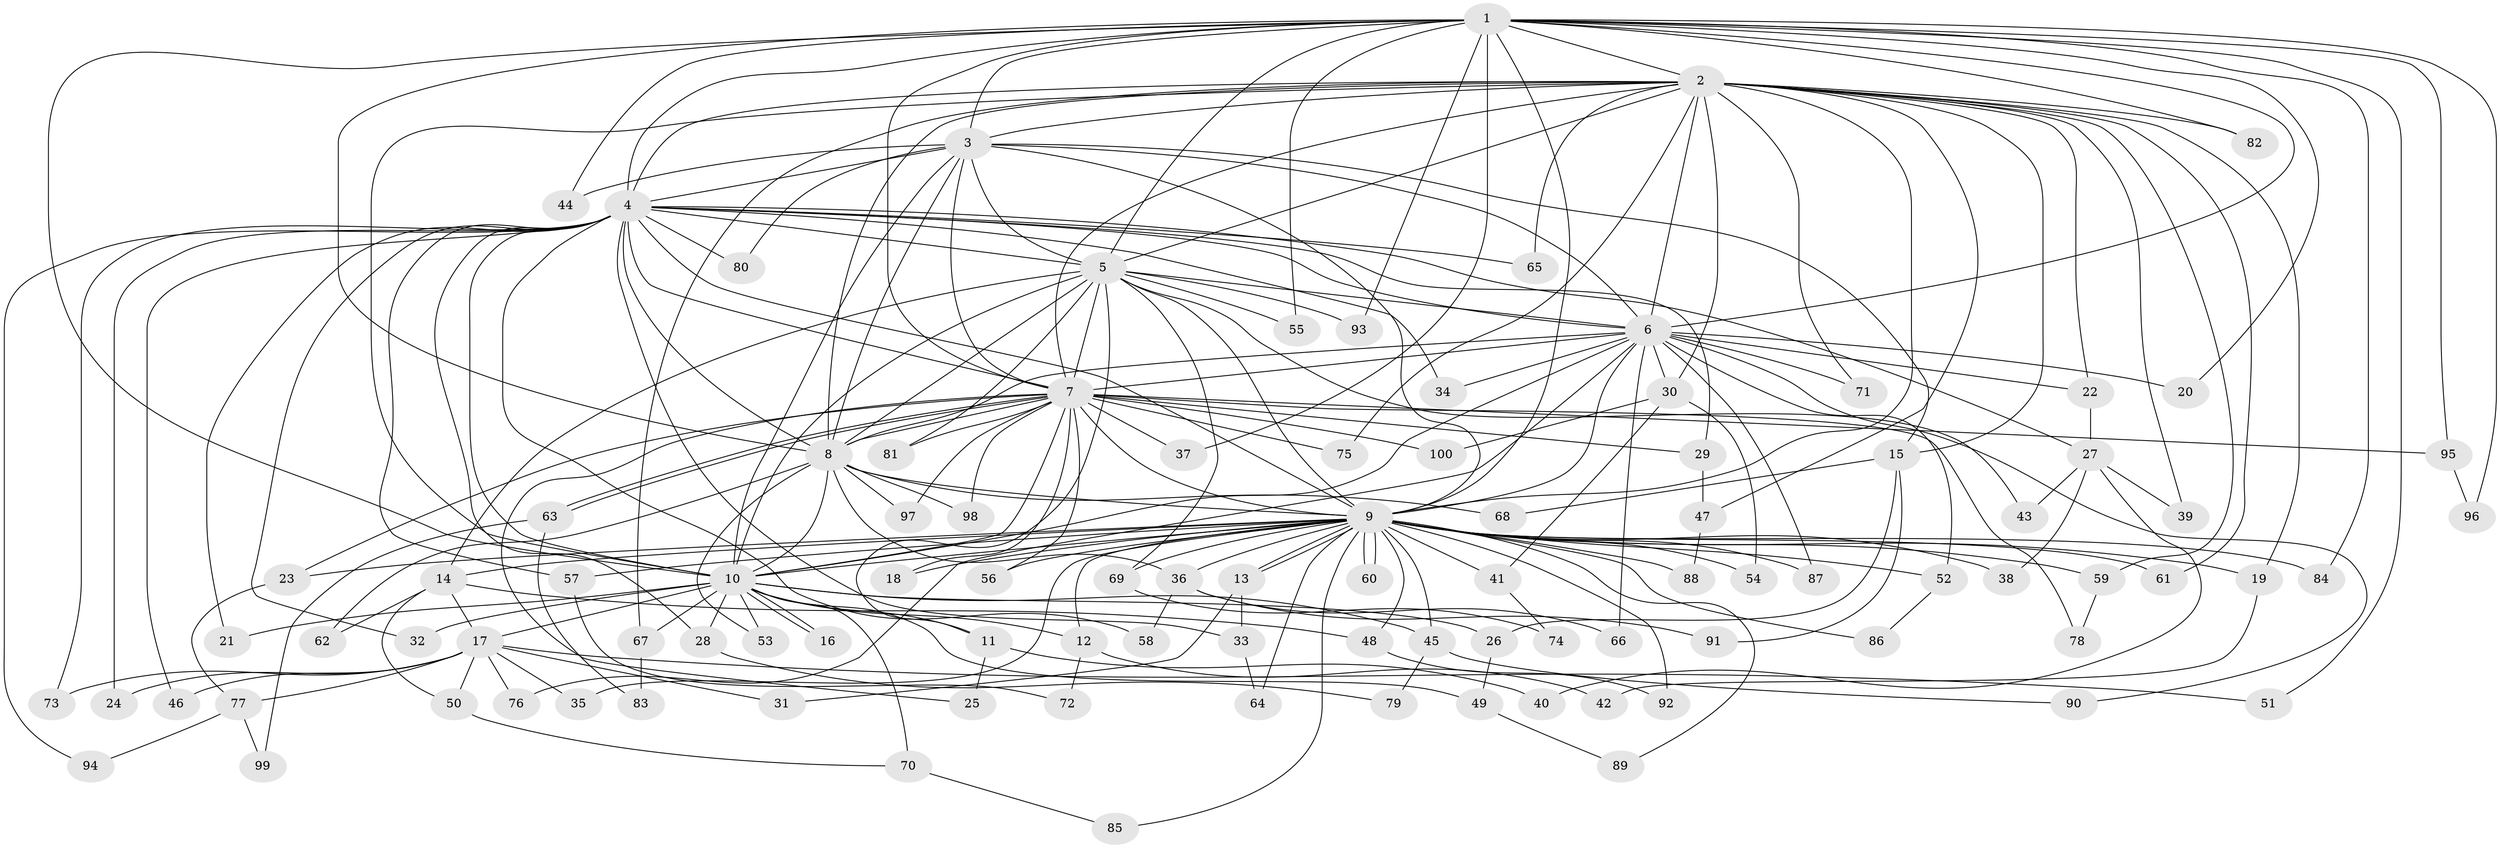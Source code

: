 // Generated by graph-tools (version 1.1) at 2025/38/02/21/25 10:38:52]
// undirected, 100 vertices, 225 edges
graph export_dot {
graph [start="1"]
  node [color=gray90,style=filled];
  1;
  2;
  3;
  4;
  5;
  6;
  7;
  8;
  9;
  10;
  11;
  12;
  13;
  14;
  15;
  16;
  17;
  18;
  19;
  20;
  21;
  22;
  23;
  24;
  25;
  26;
  27;
  28;
  29;
  30;
  31;
  32;
  33;
  34;
  35;
  36;
  37;
  38;
  39;
  40;
  41;
  42;
  43;
  44;
  45;
  46;
  47;
  48;
  49;
  50;
  51;
  52;
  53;
  54;
  55;
  56;
  57;
  58;
  59;
  60;
  61;
  62;
  63;
  64;
  65;
  66;
  67;
  68;
  69;
  70;
  71;
  72;
  73;
  74;
  75;
  76;
  77;
  78;
  79;
  80;
  81;
  82;
  83;
  84;
  85;
  86;
  87;
  88;
  89;
  90;
  91;
  92;
  93;
  94;
  95;
  96;
  97;
  98;
  99;
  100;
  1 -- 2;
  1 -- 3;
  1 -- 4;
  1 -- 5;
  1 -- 6;
  1 -- 7;
  1 -- 8;
  1 -- 9;
  1 -- 10;
  1 -- 20;
  1 -- 37;
  1 -- 44;
  1 -- 51;
  1 -- 55;
  1 -- 82;
  1 -- 84;
  1 -- 93;
  1 -- 95;
  1 -- 96;
  2 -- 3;
  2 -- 4;
  2 -- 5;
  2 -- 6;
  2 -- 7;
  2 -- 8;
  2 -- 9;
  2 -- 10;
  2 -- 15;
  2 -- 19;
  2 -- 22;
  2 -- 30;
  2 -- 39;
  2 -- 47;
  2 -- 59;
  2 -- 61;
  2 -- 65;
  2 -- 67;
  2 -- 71;
  2 -- 75;
  2 -- 82;
  3 -- 4;
  3 -- 5;
  3 -- 6;
  3 -- 7;
  3 -- 8;
  3 -- 9;
  3 -- 10;
  3 -- 15;
  3 -- 44;
  3 -- 80;
  4 -- 5;
  4 -- 6;
  4 -- 7;
  4 -- 8;
  4 -- 9;
  4 -- 10;
  4 -- 21;
  4 -- 24;
  4 -- 27;
  4 -- 28;
  4 -- 29;
  4 -- 32;
  4 -- 33;
  4 -- 34;
  4 -- 46;
  4 -- 57;
  4 -- 58;
  4 -- 65;
  4 -- 73;
  4 -- 80;
  4 -- 94;
  5 -- 6;
  5 -- 7;
  5 -- 8;
  5 -- 9;
  5 -- 10;
  5 -- 11;
  5 -- 14;
  5 -- 43;
  5 -- 55;
  5 -- 69;
  5 -- 81;
  5 -- 93;
  6 -- 7;
  6 -- 8;
  6 -- 9;
  6 -- 10;
  6 -- 20;
  6 -- 22;
  6 -- 30;
  6 -- 34;
  6 -- 52;
  6 -- 66;
  6 -- 71;
  6 -- 76;
  6 -- 87;
  6 -- 90;
  7 -- 8;
  7 -- 9;
  7 -- 10;
  7 -- 18;
  7 -- 23;
  7 -- 25;
  7 -- 29;
  7 -- 37;
  7 -- 56;
  7 -- 63;
  7 -- 63;
  7 -- 75;
  7 -- 78;
  7 -- 81;
  7 -- 95;
  7 -- 97;
  7 -- 98;
  7 -- 100;
  8 -- 9;
  8 -- 10;
  8 -- 36;
  8 -- 53;
  8 -- 62;
  8 -- 68;
  8 -- 97;
  8 -- 98;
  9 -- 10;
  9 -- 12;
  9 -- 13;
  9 -- 13;
  9 -- 14;
  9 -- 18;
  9 -- 19;
  9 -- 23;
  9 -- 35;
  9 -- 36;
  9 -- 38;
  9 -- 41;
  9 -- 45;
  9 -- 48;
  9 -- 52;
  9 -- 54;
  9 -- 56;
  9 -- 57;
  9 -- 59;
  9 -- 60;
  9 -- 60;
  9 -- 61;
  9 -- 64;
  9 -- 69;
  9 -- 84;
  9 -- 85;
  9 -- 86;
  9 -- 87;
  9 -- 88;
  9 -- 89;
  9 -- 92;
  10 -- 11;
  10 -- 12;
  10 -- 16;
  10 -- 16;
  10 -- 17;
  10 -- 21;
  10 -- 26;
  10 -- 28;
  10 -- 32;
  10 -- 45;
  10 -- 49;
  10 -- 53;
  10 -- 67;
  10 -- 70;
  11 -- 25;
  11 -- 40;
  12 -- 42;
  12 -- 72;
  13 -- 31;
  13 -- 33;
  14 -- 17;
  14 -- 48;
  14 -- 50;
  14 -- 62;
  15 -- 26;
  15 -- 68;
  15 -- 91;
  17 -- 24;
  17 -- 31;
  17 -- 35;
  17 -- 46;
  17 -- 50;
  17 -- 51;
  17 -- 73;
  17 -- 76;
  17 -- 77;
  19 -- 42;
  22 -- 27;
  23 -- 77;
  26 -- 49;
  27 -- 38;
  27 -- 39;
  27 -- 40;
  27 -- 43;
  28 -- 79;
  29 -- 47;
  30 -- 41;
  30 -- 54;
  30 -- 100;
  33 -- 64;
  36 -- 58;
  36 -- 66;
  36 -- 91;
  41 -- 74;
  45 -- 79;
  45 -- 90;
  47 -- 88;
  48 -- 92;
  49 -- 89;
  50 -- 70;
  52 -- 86;
  57 -- 72;
  59 -- 78;
  63 -- 83;
  63 -- 99;
  67 -- 83;
  69 -- 74;
  70 -- 85;
  77 -- 94;
  77 -- 99;
  95 -- 96;
}
